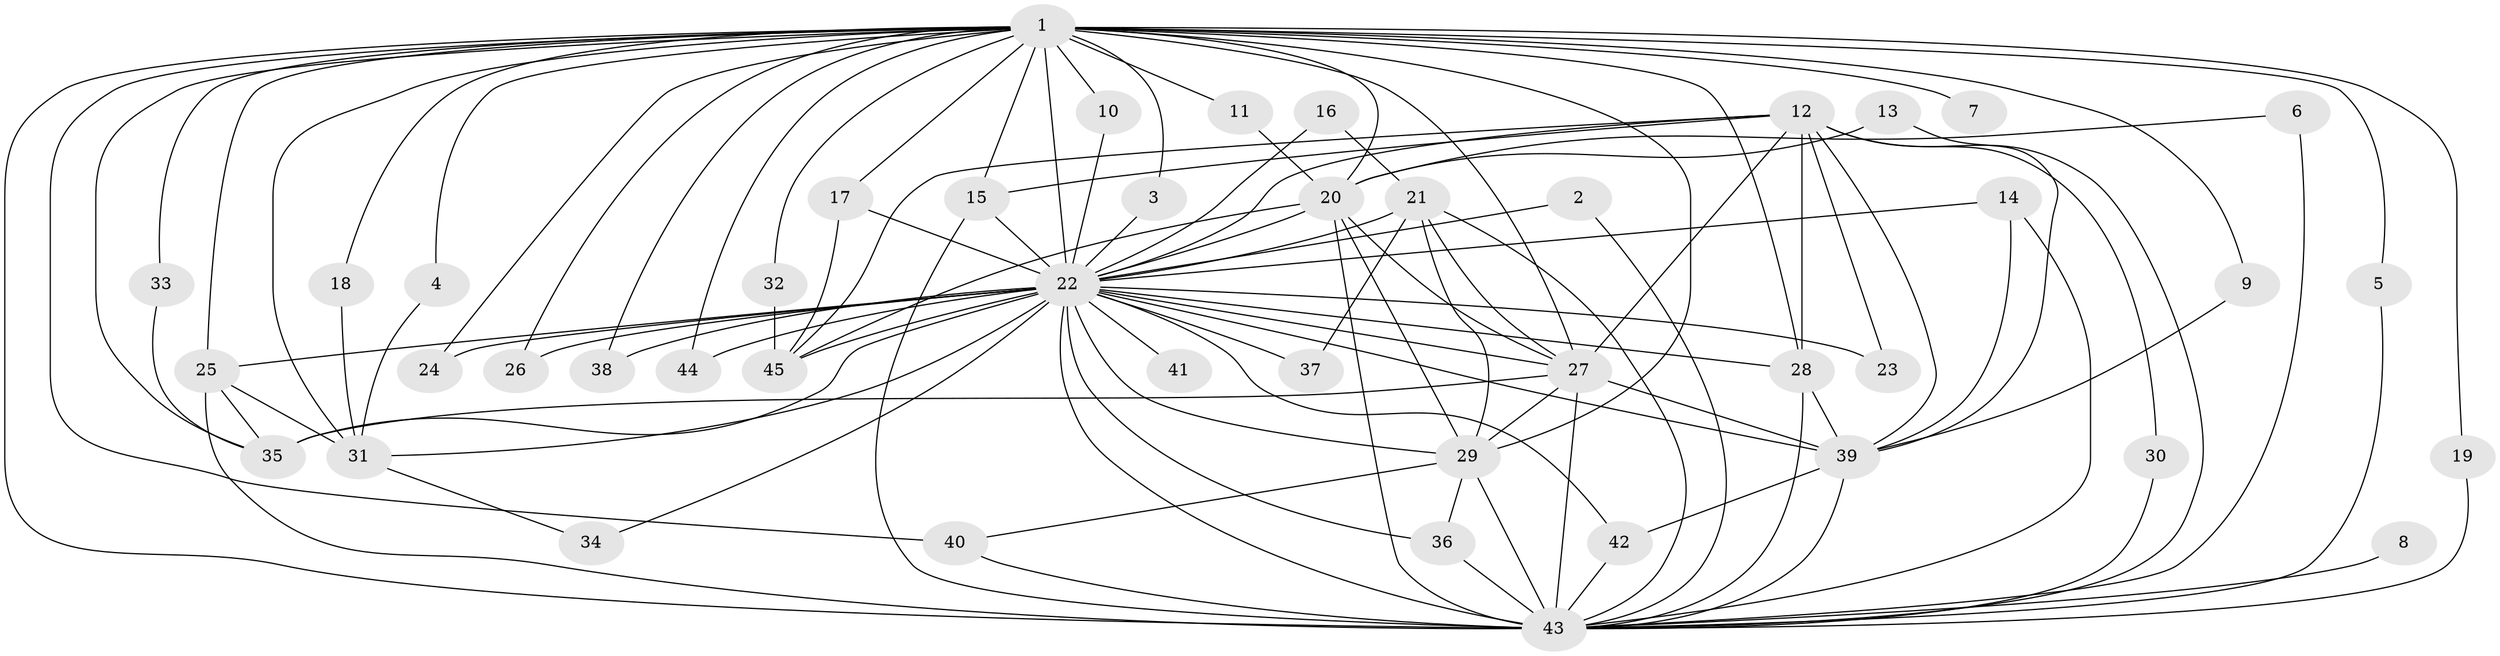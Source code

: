 // original degree distribution, {29: 0.011235955056179775, 14: 0.033707865168539325, 15: 0.02247191011235955, 20: 0.011235955056179775, 17: 0.011235955056179775, 22: 0.011235955056179775, 28: 0.011235955056179775, 2: 0.5842696629213483, 3: 0.11235955056179775, 7: 0.011235955056179775, 6: 0.0449438202247191, 4: 0.07865168539325842, 5: 0.056179775280898875}
// Generated by graph-tools (version 1.1) at 2025/49/03/09/25 03:49:36]
// undirected, 45 vertices, 110 edges
graph export_dot {
graph [start="1"]
  node [color=gray90,style=filled];
  1;
  2;
  3;
  4;
  5;
  6;
  7;
  8;
  9;
  10;
  11;
  12;
  13;
  14;
  15;
  16;
  17;
  18;
  19;
  20;
  21;
  22;
  23;
  24;
  25;
  26;
  27;
  28;
  29;
  30;
  31;
  32;
  33;
  34;
  35;
  36;
  37;
  38;
  39;
  40;
  41;
  42;
  43;
  44;
  45;
  1 -- 3 [weight=1.0];
  1 -- 4 [weight=1.0];
  1 -- 5 [weight=1.0];
  1 -- 7 [weight=2.0];
  1 -- 9 [weight=1.0];
  1 -- 10 [weight=2.0];
  1 -- 11 [weight=1.0];
  1 -- 15 [weight=1.0];
  1 -- 17 [weight=2.0];
  1 -- 18 [weight=1.0];
  1 -- 19 [weight=1.0];
  1 -- 20 [weight=5.0];
  1 -- 22 [weight=8.0];
  1 -- 24 [weight=1.0];
  1 -- 25 [weight=1.0];
  1 -- 26 [weight=1.0];
  1 -- 27 [weight=5.0];
  1 -- 28 [weight=2.0];
  1 -- 29 [weight=5.0];
  1 -- 31 [weight=2.0];
  1 -- 32 [weight=1.0];
  1 -- 33 [weight=1.0];
  1 -- 35 [weight=1.0];
  1 -- 38 [weight=1.0];
  1 -- 40 [weight=2.0];
  1 -- 43 [weight=4.0];
  1 -- 44 [weight=1.0];
  2 -- 22 [weight=1.0];
  2 -- 43 [weight=1.0];
  3 -- 22 [weight=1.0];
  4 -- 31 [weight=1.0];
  5 -- 43 [weight=1.0];
  6 -- 20 [weight=1.0];
  6 -- 43 [weight=1.0];
  8 -- 43 [weight=1.0];
  9 -- 39 [weight=1.0];
  10 -- 22 [weight=1.0];
  11 -- 20 [weight=1.0];
  12 -- 15 [weight=1.0];
  12 -- 22 [weight=1.0];
  12 -- 23 [weight=1.0];
  12 -- 27 [weight=1.0];
  12 -- 28 [weight=1.0];
  12 -- 30 [weight=1.0];
  12 -- 39 [weight=1.0];
  12 -- 43 [weight=1.0];
  12 -- 45 [weight=1.0];
  13 -- 20 [weight=1.0];
  13 -- 39 [weight=1.0];
  14 -- 22 [weight=1.0];
  14 -- 39 [weight=1.0];
  14 -- 43 [weight=1.0];
  15 -- 22 [weight=1.0];
  15 -- 43 [weight=1.0];
  16 -- 21 [weight=1.0];
  16 -- 22 [weight=1.0];
  17 -- 22 [weight=1.0];
  17 -- 45 [weight=1.0];
  18 -- 31 [weight=1.0];
  19 -- 43 [weight=1.0];
  20 -- 22 [weight=2.0];
  20 -- 27 [weight=1.0];
  20 -- 29 [weight=1.0];
  20 -- 43 [weight=1.0];
  20 -- 45 [weight=1.0];
  21 -- 22 [weight=2.0];
  21 -- 27 [weight=1.0];
  21 -- 29 [weight=2.0];
  21 -- 37 [weight=1.0];
  21 -- 43 [weight=1.0];
  22 -- 23 [weight=1.0];
  22 -- 24 [weight=1.0];
  22 -- 25 [weight=2.0];
  22 -- 26 [weight=1.0];
  22 -- 27 [weight=3.0];
  22 -- 28 [weight=1.0];
  22 -- 29 [weight=2.0];
  22 -- 31 [weight=1.0];
  22 -- 34 [weight=1.0];
  22 -- 35 [weight=2.0];
  22 -- 36 [weight=1.0];
  22 -- 37 [weight=1.0];
  22 -- 38 [weight=1.0];
  22 -- 39 [weight=2.0];
  22 -- 41 [weight=2.0];
  22 -- 42 [weight=1.0];
  22 -- 43 [weight=2.0];
  22 -- 44 [weight=1.0];
  22 -- 45 [weight=1.0];
  25 -- 31 [weight=1.0];
  25 -- 35 [weight=1.0];
  25 -- 43 [weight=1.0];
  27 -- 29 [weight=1.0];
  27 -- 35 [weight=1.0];
  27 -- 39 [weight=1.0];
  27 -- 43 [weight=1.0];
  28 -- 39 [weight=1.0];
  28 -- 43 [weight=1.0];
  29 -- 36 [weight=1.0];
  29 -- 40 [weight=1.0];
  29 -- 43 [weight=2.0];
  30 -- 43 [weight=1.0];
  31 -- 34 [weight=1.0];
  32 -- 45 [weight=1.0];
  33 -- 35 [weight=1.0];
  36 -- 43 [weight=1.0];
  39 -- 42 [weight=1.0];
  39 -- 43 [weight=1.0];
  40 -- 43 [weight=1.0];
  42 -- 43 [weight=2.0];
}
